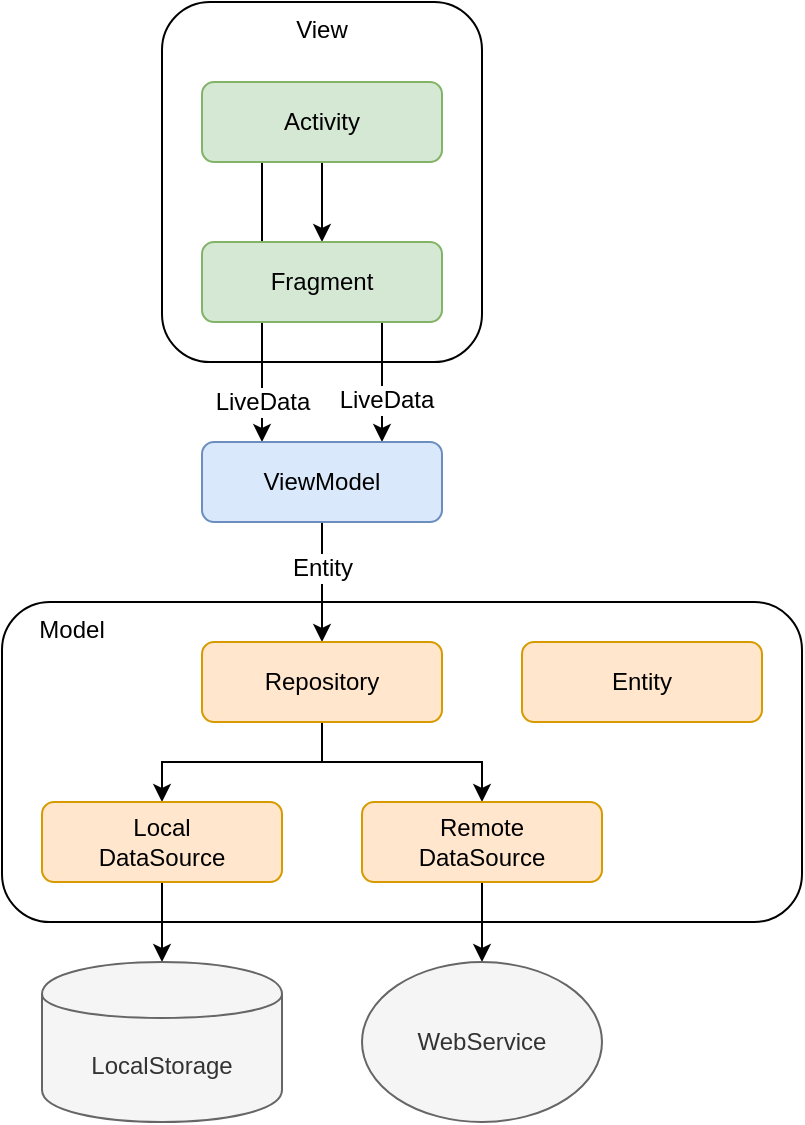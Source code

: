 <mxfile version="12.3.7" type="device" pages="1"><diagram id="2wqhowuhCKVpjuBlTpHz" name="ページ1"><mxGraphModel dx="530" dy="582" grid="1" gridSize="10" guides="1" tooltips="1" connect="1" arrows="1" fold="1" page="1" pageScale="1" pageWidth="1169" pageHeight="827" math="0" shadow="0"><root><mxCell id="0"/><mxCell id="1" parent="0"/><mxCell id="N-SyOmEfYXDk-Ev_XMgU-20" value="View" style="rounded=1;whiteSpace=wrap;html=1;fillColor=none;verticalAlign=top;" parent="1" vertex="1"><mxGeometry x="180" y="40" width="160" height="180" as="geometry"/></mxCell><mxCell id="N-SyOmEfYXDk-Ev_XMgU-24" value="&amp;nbsp; &amp;nbsp; &amp;nbsp;Model" style="rounded=1;whiteSpace=wrap;html=1;fillColor=none;verticalAlign=top;align=left;" parent="1" vertex="1"><mxGeometry x="100" y="340" width="400" height="160" as="geometry"/></mxCell><mxCell id="N-SyOmEfYXDk-Ev_XMgU-3" style="edgeStyle=orthogonalEdgeStyle;rounded=0;orthogonalLoop=1;jettySize=auto;html=1;entryX=0.5;entryY=0;entryDx=0;entryDy=0;" parent="1" source="N-SyOmEfYXDk-Ev_XMgU-1" target="N-SyOmEfYXDk-Ev_XMgU-2" edge="1"><mxGeometry relative="1" as="geometry"/></mxCell><mxCell id="N-SyOmEfYXDk-Ev_XMgU-29" style="edgeStyle=orthogonalEdgeStyle;rounded=0;orthogonalLoop=1;jettySize=auto;html=1;entryX=0.25;entryY=0;entryDx=0;entryDy=0;exitX=0.25;exitY=1;exitDx=0;exitDy=0;" parent="1" source="N-SyOmEfYXDk-Ev_XMgU-1" target="N-SyOmEfYXDk-Ev_XMgU-6" edge="1"><mxGeometry relative="1" as="geometry"/></mxCell><mxCell id="N-SyOmEfYXDk-Ev_XMgU-30" value="LiveData" style="text;html=1;align=center;verticalAlign=middle;resizable=0;points=[];;labelBackgroundColor=#ffffff;" parent="N-SyOmEfYXDk-Ev_XMgU-29" vertex="1" connectable="0"><mxGeometry x="0.7" y="-2" relative="1" as="geometry"><mxPoint x="2" y="1" as="offset"/></mxGeometry></mxCell><mxCell id="N-SyOmEfYXDk-Ev_XMgU-1" value="Activity" style="rounded=1;whiteSpace=wrap;html=1;fillColor=#d5e8d4;strokeColor=#82b366;" parent="1" vertex="1"><mxGeometry x="200" y="80" width="120" height="40" as="geometry"/></mxCell><mxCell id="N-SyOmEfYXDk-Ev_XMgU-28" style="edgeStyle=orthogonalEdgeStyle;rounded=0;orthogonalLoop=1;jettySize=auto;html=1;entryX=0.75;entryY=0;entryDx=0;entryDy=0;exitX=0.75;exitY=1;exitDx=0;exitDy=0;" parent="1" source="N-SyOmEfYXDk-Ev_XMgU-2" target="N-SyOmEfYXDk-Ev_XMgU-6" edge="1"><mxGeometry relative="1" as="geometry"/></mxCell><mxCell id="N-SyOmEfYXDk-Ev_XMgU-31" value="LiveData" style="text;html=1;align=center;verticalAlign=middle;resizable=0;points=[];;labelBackgroundColor=#ffffff;" parent="N-SyOmEfYXDk-Ev_XMgU-28" vertex="1" connectable="0"><mxGeometry x="0.3" y="2" relative="1" as="geometry"><mxPoint as="offset"/></mxGeometry></mxCell><mxCell id="N-SyOmEfYXDk-Ev_XMgU-2" value="Fragment" style="rounded=1;whiteSpace=wrap;html=1;fillColor=#d5e8d4;strokeColor=#82b366;" parent="1" vertex="1"><mxGeometry x="200" y="160" width="120" height="40" as="geometry"/></mxCell><mxCell id="N-SyOmEfYXDk-Ev_XMgU-9" style="edgeStyle=orthogonalEdgeStyle;rounded=0;orthogonalLoop=1;jettySize=auto;html=1;entryX=0.5;entryY=0;entryDx=0;entryDy=0;" parent="1" source="N-SyOmEfYXDk-Ev_XMgU-6" target="N-SyOmEfYXDk-Ev_XMgU-8" edge="1"><mxGeometry relative="1" as="geometry"/></mxCell><mxCell id="N-SyOmEfYXDk-Ev_XMgU-40" value="Entity" style="text;html=1;align=center;verticalAlign=middle;resizable=0;points=[];;labelBackgroundColor=#ffffff;" parent="N-SyOmEfYXDk-Ev_XMgU-9" vertex="1" connectable="0"><mxGeometry x="-0.25" relative="1" as="geometry"><mxPoint as="offset"/></mxGeometry></mxCell><mxCell id="N-SyOmEfYXDk-Ev_XMgU-6" value="ViewModel" style="rounded=1;whiteSpace=wrap;html=1;fillColor=#dae8fc;strokeColor=#6c8ebf;" parent="1" vertex="1"><mxGeometry x="200" y="260" width="120" height="40" as="geometry"/></mxCell><mxCell id="N-SyOmEfYXDk-Ev_XMgU-12" style="edgeStyle=orthogonalEdgeStyle;rounded=0;orthogonalLoop=1;jettySize=auto;html=1;entryX=0.5;entryY=0;entryDx=0;entryDy=0;" parent="1" source="N-SyOmEfYXDk-Ev_XMgU-8" target="N-SyOmEfYXDk-Ev_XMgU-10" edge="1"><mxGeometry relative="1" as="geometry"/></mxCell><mxCell id="N-SyOmEfYXDk-Ev_XMgU-13" style="edgeStyle=orthogonalEdgeStyle;rounded=0;orthogonalLoop=1;jettySize=auto;html=1;entryX=0.5;entryY=0;entryDx=0;entryDy=0;" parent="1" source="N-SyOmEfYXDk-Ev_XMgU-8" target="N-SyOmEfYXDk-Ev_XMgU-11" edge="1"><mxGeometry relative="1" as="geometry"/></mxCell><mxCell id="N-SyOmEfYXDk-Ev_XMgU-8" value="Repository" style="rounded=1;whiteSpace=wrap;html=1;fillColor=#ffe6cc;strokeColor=#d79b00;" parent="1" vertex="1"><mxGeometry x="200" y="360" width="120" height="40" as="geometry"/></mxCell><mxCell id="N-SyOmEfYXDk-Ev_XMgU-16" style="edgeStyle=orthogonalEdgeStyle;rounded=0;orthogonalLoop=1;jettySize=auto;html=1;entryX=0.5;entryY=0;entryDx=0;entryDy=0;" parent="1" source="N-SyOmEfYXDk-Ev_XMgU-10" target="N-SyOmEfYXDk-Ev_XMgU-14" edge="1"><mxGeometry relative="1" as="geometry"/></mxCell><mxCell id="N-SyOmEfYXDk-Ev_XMgU-10" value="Local&lt;br&gt;DataSource" style="rounded=1;whiteSpace=wrap;html=1;fillColor=#ffe6cc;strokeColor=#d79b00;" parent="1" vertex="1"><mxGeometry x="120" y="440" width="120" height="40" as="geometry"/></mxCell><mxCell id="N-SyOmEfYXDk-Ev_XMgU-19" style="edgeStyle=orthogonalEdgeStyle;rounded=0;orthogonalLoop=1;jettySize=auto;html=1;entryX=0.5;entryY=0;entryDx=0;entryDy=0;" parent="1" source="N-SyOmEfYXDk-Ev_XMgU-11" target="N-SyOmEfYXDk-Ev_XMgU-18" edge="1"><mxGeometry relative="1" as="geometry"/></mxCell><mxCell id="N-SyOmEfYXDk-Ev_XMgU-11" value="Remote&lt;br&gt;DataSource" style="rounded=1;whiteSpace=wrap;html=1;fillColor=#ffe6cc;strokeColor=#d79b00;" parent="1" vertex="1"><mxGeometry x="280" y="440" width="120" height="40" as="geometry"/></mxCell><mxCell id="N-SyOmEfYXDk-Ev_XMgU-14" value="LocalStorage" style="shape=cylinder;whiteSpace=wrap;html=1;boundedLbl=1;backgroundOutline=1;fillColor=#f5f5f5;strokeColor=#666666;fontColor=#333333;" parent="1" vertex="1"><mxGeometry x="120" y="520" width="120" height="80" as="geometry"/></mxCell><mxCell id="N-SyOmEfYXDk-Ev_XMgU-18" value="WebService" style="ellipse;whiteSpace=wrap;html=1;fillColor=#f5f5f5;strokeColor=#666666;fontColor=#333333;" parent="1" vertex="1"><mxGeometry x="280" y="520" width="120" height="80" as="geometry"/></mxCell><mxCell id="N-SyOmEfYXDk-Ev_XMgU-39" value="Entity" style="rounded=1;whiteSpace=wrap;html=1;fillColor=#ffe6cc;strokeColor=#d79b00;" parent="1" vertex="1"><mxGeometry x="360" y="360" width="120" height="40" as="geometry"/></mxCell></root></mxGraphModel></diagram></mxfile>